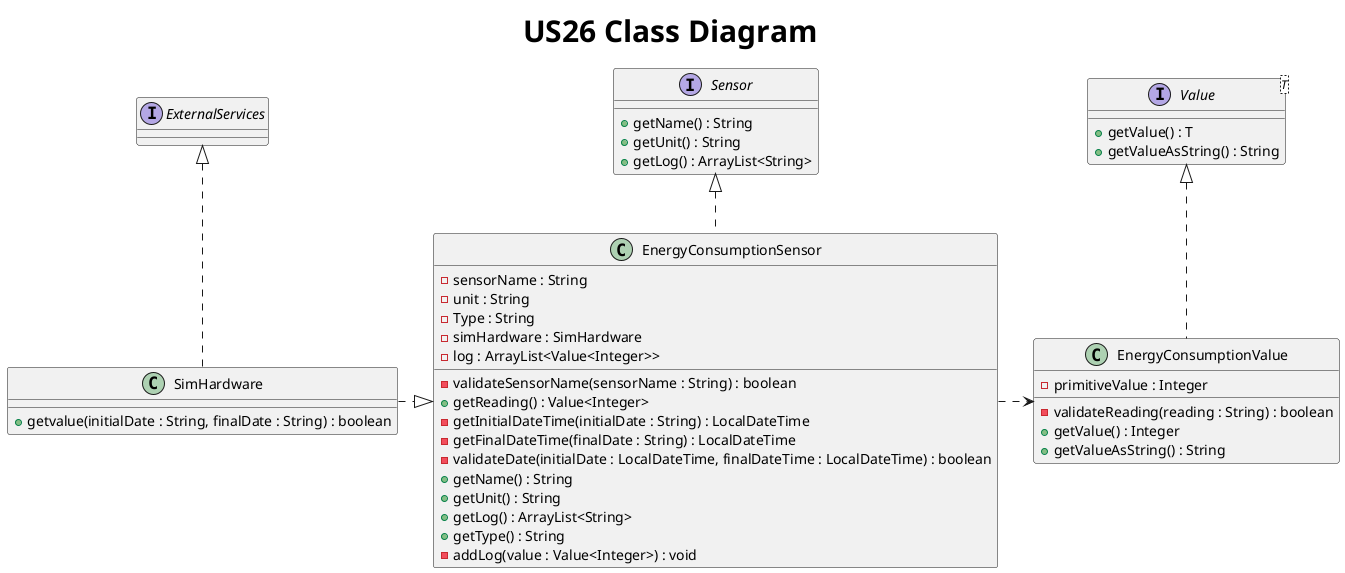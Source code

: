 @startuml
title <size: 30> US26 Class Diagram
skinparam linetype ortho

interface Sensor {
    + getName() : String
    + getUnit() : String
    + getLog() : ArrayList<String>
}

interface Value<T> {
    + getValue() : T
    + getValueAsString() : String
}

class SimHardware {
+ getvalue(initialDate : String, finalDate : String) : boolean
}

interface ExternalServices{}

class EnergyConsumptionSensor{
    - sensorName : String
    - unit : String
    -Type : String
    - simHardware : SimHardware
    - log : ArrayList<Value<Integer>>

    -validateSensorName(sensorName : String) : boolean
    +getReading() : Value<Integer>
    -getInitialDateTime(initialDate : String) : LocalDateTime
    -getFinalDateTime(finalDate : String) : LocalDateTime
    -validateDate(initialDate : LocalDateTime, finalDateTime : LocalDateTime) : boolean
    +getName() : String
    +getUnit() : String
    +getLog() : ArrayList<String>
    +getType() : String
    -addLog(value : Value<Integer>) : void

}

class EnergyConsumptionValue {
    - primitiveValue : Integer

    - validateReading(reading : String) : boolean
    + getValue() : Integer
    + getValueAsString() : String
}

Value <|.. EnergyConsumptionValue
Sensor <|.. EnergyConsumptionSensor
ExternalServices <|.. SimHardware
EnergyConsumptionSensor <|.left. SimHardware
EnergyConsumptionSensor .right.> EnergyConsumptionValue


@enduml